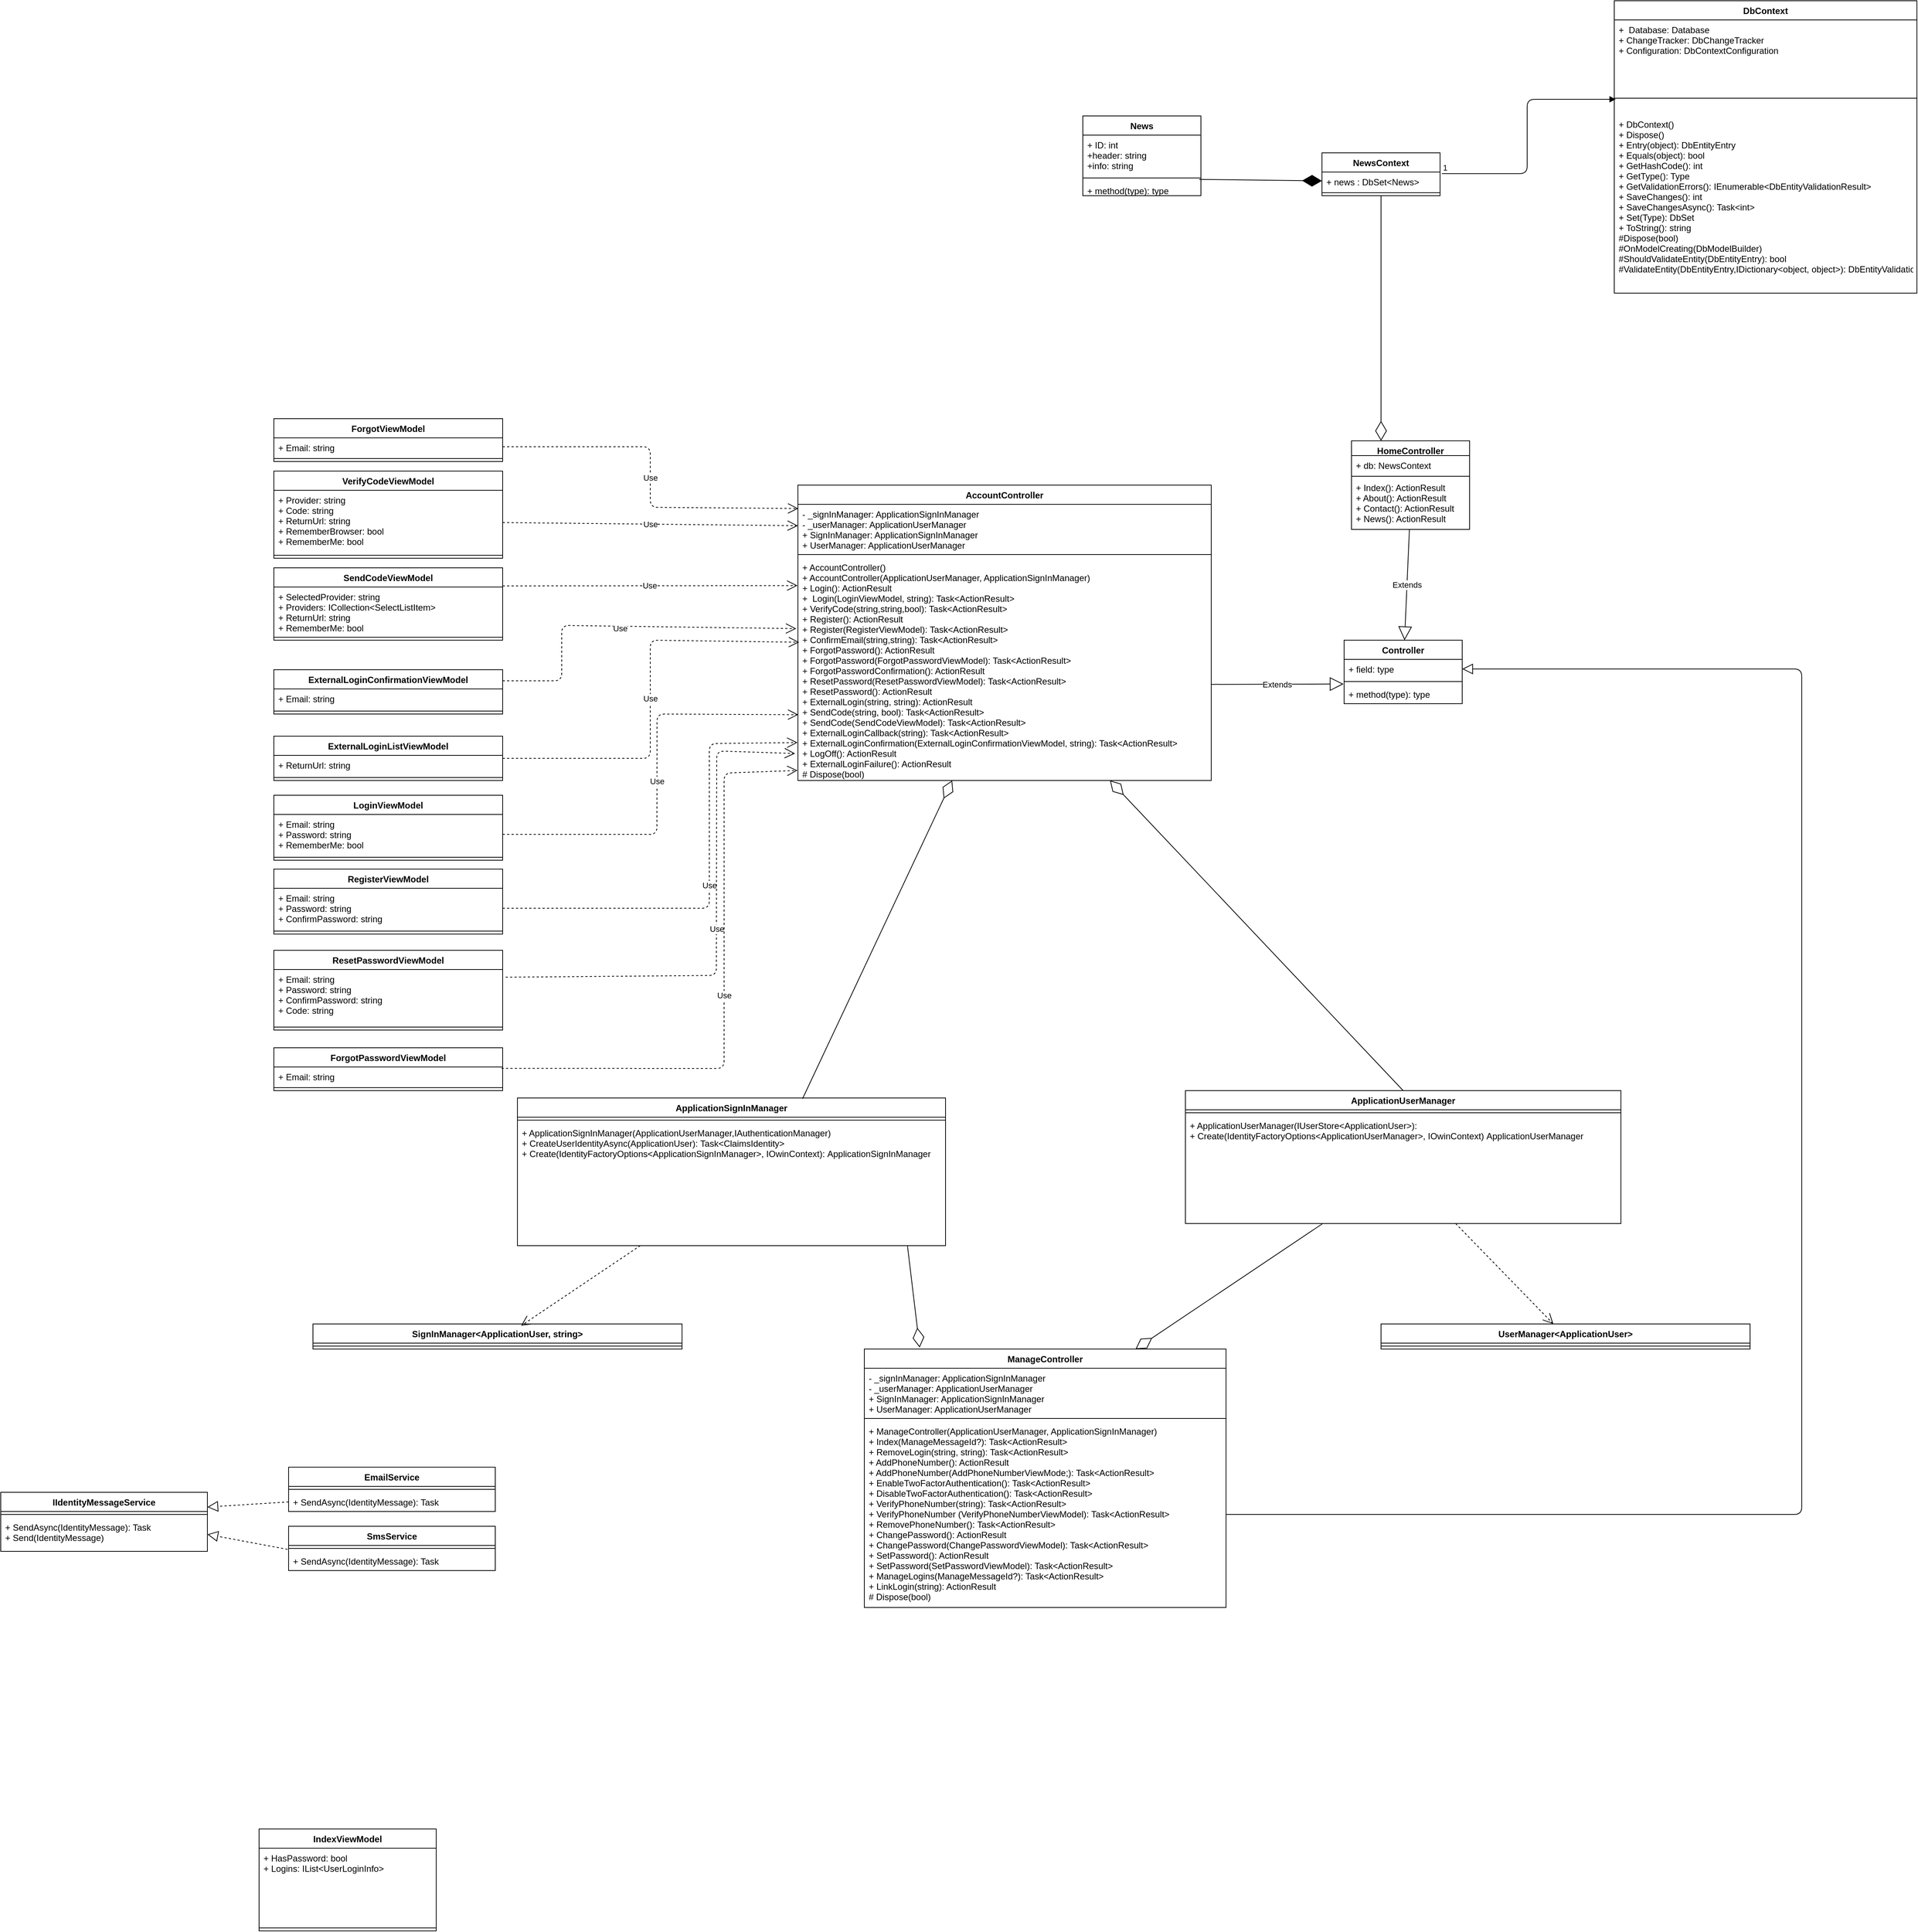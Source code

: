 <mxfile version="13.8.8" type="github">
  <diagram id="Sbx0GXn4tXm3XvbkGRji" name="Page-1">
    <mxGraphModel dx="4316" dy="1868" grid="1" gridSize="10" guides="1" tooltips="1" connect="1" arrows="1" fold="1" page="1" pageScale="1" pageWidth="827" pageHeight="1169" math="0" shadow="0">
      <root>
        <mxCell id="0" />
        <mxCell id="1" parent="0" />
        <mxCell id="Md9Q1ksKVu-VzgbBf-Te-3" value="EmailService" style="swimlane;fontStyle=1;align=center;verticalAlign=top;childLayout=stackLayout;horizontal=1;startSize=26;horizontalStack=0;resizeParent=1;resizeParentMax=0;resizeLast=0;collapsible=1;marginBottom=0;" parent="1" vertex="1">
          <mxGeometry x="-1490" y="2420" width="280" height="60" as="geometry">
            <mxRectangle x="-693" y="10" width="110" height="26" as="alternateBounds" />
          </mxGeometry>
        </mxCell>
        <mxCell id="Md9Q1ksKVu-VzgbBf-Te-5" value="" style="line;strokeWidth=1;fillColor=none;align=left;verticalAlign=middle;spacingTop=-1;spacingLeft=3;spacingRight=3;rotatable=0;labelPosition=right;points=[];portConstraint=eastwest;" parent="Md9Q1ksKVu-VzgbBf-Te-3" vertex="1">
          <mxGeometry y="26" width="280" height="8" as="geometry" />
        </mxCell>
        <mxCell id="Md9Q1ksKVu-VzgbBf-Te-6" value="+ SendAsync(IdentityMessage): Task&#xa;" style="text;strokeColor=none;fillColor=none;align=left;verticalAlign=top;spacingLeft=4;spacingRight=4;overflow=hidden;rotatable=0;points=[[0,0.5],[1,0.5]];portConstraint=eastwest;" parent="Md9Q1ksKVu-VzgbBf-Te-3" vertex="1">
          <mxGeometry y="34" width="280" height="26" as="geometry" />
        </mxCell>
        <mxCell id="Md9Q1ksKVu-VzgbBf-Te-7" value="SmsService" style="swimlane;fontStyle=1;align=center;verticalAlign=top;childLayout=stackLayout;horizontal=1;startSize=26;horizontalStack=0;resizeParent=1;resizeParentMax=0;resizeLast=0;collapsible=1;marginBottom=0;" parent="1" vertex="1">
          <mxGeometry x="-1490" y="2500" width="280" height="60" as="geometry">
            <mxRectangle x="-693" y="90" width="100" height="26" as="alternateBounds" />
          </mxGeometry>
        </mxCell>
        <mxCell id="Md9Q1ksKVu-VzgbBf-Te-8" value="" style="line;strokeWidth=1;fillColor=none;align=left;verticalAlign=middle;spacingTop=-1;spacingLeft=3;spacingRight=3;rotatable=0;labelPosition=right;points=[];portConstraint=eastwest;" parent="Md9Q1ksKVu-VzgbBf-Te-7" vertex="1">
          <mxGeometry y="26" width="280" height="8" as="geometry" />
        </mxCell>
        <mxCell id="Md9Q1ksKVu-VzgbBf-Te-9" value="+ SendAsync(IdentityMessage): Task&#xa;" style="text;strokeColor=none;fillColor=none;align=left;verticalAlign=top;spacingLeft=4;spacingRight=4;overflow=hidden;rotatable=0;points=[[0,0.5],[1,0.5]];portConstraint=eastwest;" parent="Md9Q1ksKVu-VzgbBf-Te-7" vertex="1">
          <mxGeometry y="34" width="280" height="26" as="geometry" />
        </mxCell>
        <mxCell id="Md9Q1ksKVu-VzgbBf-Te-10" value="ApplicationUserManager" style="swimlane;fontStyle=1;align=center;verticalAlign=top;childLayout=stackLayout;horizontal=1;startSize=26;horizontalStack=0;resizeParent=1;resizeParentMax=0;resizeLast=0;collapsible=1;marginBottom=0;" parent="1" vertex="1">
          <mxGeometry x="-275" y="1910" width="590" height="180" as="geometry">
            <mxRectangle x="-820" y="180" width="170" height="26" as="alternateBounds" />
          </mxGeometry>
        </mxCell>
        <mxCell id="Md9Q1ksKVu-VzgbBf-Te-11" value="" style="line;strokeWidth=1;fillColor=none;align=left;verticalAlign=middle;spacingTop=-1;spacingLeft=3;spacingRight=3;rotatable=0;labelPosition=right;points=[];portConstraint=eastwest;" parent="Md9Q1ksKVu-VzgbBf-Te-10" vertex="1">
          <mxGeometry y="26" width="590" height="8" as="geometry" />
        </mxCell>
        <mxCell id="Md9Q1ksKVu-VzgbBf-Te-12" value="+ ApplicationUserManager(IUserStore&lt;ApplicationUser&gt;): &#xa;+ Create(IdentityFactoryOptions&lt;ApplicationUserManager&gt;, IOwinContext) ApplicationUserManager" style="text;strokeColor=none;fillColor=none;align=left;verticalAlign=top;spacingLeft=4;spacingRight=4;overflow=hidden;rotatable=0;points=[[0,0.5],[1,0.5]];portConstraint=eastwest;" parent="Md9Q1ksKVu-VzgbBf-Te-10" vertex="1">
          <mxGeometry y="34" width="590" height="146" as="geometry" />
        </mxCell>
        <mxCell id="Md9Q1ksKVu-VzgbBf-Te-14" value="ApplicationSignInManager" style="swimlane;fontStyle=1;align=center;verticalAlign=top;childLayout=stackLayout;horizontal=1;startSize=26;horizontalStack=0;resizeParent=1;resizeParentMax=0;resizeLast=0;collapsible=1;marginBottom=0;" parent="1" vertex="1">
          <mxGeometry x="-1180" y="1920" width="580" height="200" as="geometry">
            <mxRectangle x="-827" y="420" width="190" height="26" as="alternateBounds" />
          </mxGeometry>
        </mxCell>
        <mxCell id="Md9Q1ksKVu-VzgbBf-Te-16" value="" style="line;strokeWidth=1;fillColor=none;align=left;verticalAlign=middle;spacingTop=-1;spacingLeft=3;spacingRight=3;rotatable=0;labelPosition=right;points=[];portConstraint=eastwest;" parent="Md9Q1ksKVu-VzgbBf-Te-14" vertex="1">
          <mxGeometry y="26" width="580" height="8" as="geometry" />
        </mxCell>
        <mxCell id="Md9Q1ksKVu-VzgbBf-Te-17" value="+ ApplicationSignInManager(ApplicationUserManager,IAuthenticationManager)&#xa;+ CreateUserIdentityAsync(ApplicationUser): Task&lt;ClaimsIdentity&gt;&#xa;+ Create(IdentityFactoryOptions&lt;ApplicationSignInManager&gt;, IOwinContext): ApplicationSignInManager" style="text;strokeColor=none;fillColor=none;align=left;verticalAlign=top;spacingLeft=4;spacingRight=4;overflow=hidden;rotatable=0;points=[[0,0.5],[1,0.5]];portConstraint=eastwest;" parent="Md9Q1ksKVu-VzgbBf-Te-14" vertex="1">
          <mxGeometry y="34" width="580" height="166" as="geometry" />
        </mxCell>
        <mxCell id="Md9Q1ksKVu-VzgbBf-Te-21" value="IIdentityMessageService" style="swimlane;fontStyle=1;align=center;verticalAlign=top;childLayout=stackLayout;horizontal=1;startSize=26;horizontalStack=0;resizeParent=1;resizeParentMax=0;resizeLast=0;collapsible=1;marginBottom=0;" parent="1" vertex="1">
          <mxGeometry x="-1880" y="2454" width="280" height="80" as="geometry">
            <mxRectangle x="-330" y="50" width="170" height="26" as="alternateBounds" />
          </mxGeometry>
        </mxCell>
        <mxCell id="Md9Q1ksKVu-VzgbBf-Te-22" value="" style="line;strokeWidth=1;fillColor=none;align=left;verticalAlign=middle;spacingTop=-1;spacingLeft=3;spacingRight=3;rotatable=0;labelPosition=right;points=[];portConstraint=eastwest;" parent="Md9Q1ksKVu-VzgbBf-Te-21" vertex="1">
          <mxGeometry y="26" width="280" height="8" as="geometry" />
        </mxCell>
        <mxCell id="Md9Q1ksKVu-VzgbBf-Te-23" value="+ SendAsync(IdentityMessage): Task&#xa;+ Send(IdentityMessage)" style="text;strokeColor=none;fillColor=none;align=left;verticalAlign=top;spacingLeft=4;spacingRight=4;overflow=hidden;rotatable=0;points=[[0,0.5],[1,0.5]];portConstraint=eastwest;" parent="Md9Q1ksKVu-VzgbBf-Te-21" vertex="1">
          <mxGeometry y="34" width="280" height="46" as="geometry" />
        </mxCell>
        <mxCell id="Md9Q1ksKVu-VzgbBf-Te-26" value="" style="endArrow=block;dashed=1;endFill=0;endSize=12;html=1;entryX=1;entryY=0.25;entryDx=0;entryDy=0;exitX=0;exitY=0.5;exitDx=0;exitDy=0;" parent="1" source="Md9Q1ksKVu-VzgbBf-Te-6" target="Md9Q1ksKVu-VzgbBf-Te-21" edge="1">
          <mxGeometry width="160" relative="1" as="geometry">
            <mxPoint x="-1217" y="2470" as="sourcePoint" />
            <mxPoint x="-1057" y="2470" as="targetPoint" />
          </mxGeometry>
        </mxCell>
        <mxCell id="Md9Q1ksKVu-VzgbBf-Te-27" value="UserManager&lt;ApplicationUser&gt;" style="swimlane;fontStyle=1;align=center;verticalAlign=top;childLayout=stackLayout;horizontal=1;startSize=26;horizontalStack=0;resizeParent=1;resizeParentMax=0;resizeLast=0;collapsible=1;marginBottom=0;" parent="1" vertex="1">
          <mxGeometry x="-10" y="2226" width="500" height="34" as="geometry">
            <mxRectangle x="-80" y="320" width="210" height="26" as="alternateBounds" />
          </mxGeometry>
        </mxCell>
        <mxCell id="Md9Q1ksKVu-VzgbBf-Te-28" value="" style="line;strokeWidth=1;fillColor=none;align=left;verticalAlign=middle;spacingTop=-1;spacingLeft=3;spacingRight=3;rotatable=0;labelPosition=right;points=[];portConstraint=eastwest;" parent="Md9Q1ksKVu-VzgbBf-Te-27" vertex="1">
          <mxGeometry y="26" width="500" height="8" as="geometry" />
        </mxCell>
        <mxCell id="Md9Q1ksKVu-VzgbBf-Te-35" value="SignInManager&lt;ApplicationUser, string&gt;" style="swimlane;fontStyle=1;align=center;verticalAlign=top;childLayout=stackLayout;horizontal=1;startSize=26;horizontalStack=0;resizeParent=1;resizeParentMax=0;resizeLast=0;collapsible=1;marginBottom=0;" parent="1" vertex="1">
          <mxGeometry x="-1457" y="2226" width="500" height="34" as="geometry">
            <mxRectangle x="-80" y="420" width="280" height="26" as="alternateBounds" />
          </mxGeometry>
        </mxCell>
        <mxCell id="Md9Q1ksKVu-VzgbBf-Te-36" value="" style="line;strokeWidth=1;fillColor=none;align=left;verticalAlign=middle;spacingTop=-1;spacingLeft=3;spacingRight=3;rotatable=0;labelPosition=right;points=[];portConstraint=eastwest;" parent="Md9Q1ksKVu-VzgbBf-Te-35" vertex="1">
          <mxGeometry y="26" width="500" height="8" as="geometry" />
        </mxCell>
        <mxCell id="Md9Q1ksKVu-VzgbBf-Te-37" value="&lt;span style=&quot;color: rgba(0 , 0 , 0 , 0) ; font-family: monospace ; font-size: 0px ; background-color: rgb(248 , 249 , 250)&quot;&gt;%3CmxGraphModel%3E%3Croot%3E%3CmxCell%20id%3D%220%22%2F%3E%3CmxCell%20id%3D%221%22%20parent%3D%220%22%2F%3E%3CmxCell%20id%3D%222%22%20value%3D%22Use%22%20style%3D%22endArrow%3Dopen%3BendSize%3D12%3Bdashed%3D1%3Bhtml%3D1%3B%22%20edge%3D%221%22%20parent%3D%221%22%3E%3CmxGeometry%20width%3D%22160%22%20relative%3D%221%22%20as%3D%22geometry%22%3E%3CmxPoint%20x%3D%22-240%22%20y%3D%22350%22%20as%3D%22sourcePoint%22%2F%3E%3CmxPoint%20x%3D%22-80%22%20y%3D%22350%22%20as%3D%22targetPoint%22%2F%3E%3C%2FmxGeometry%3E%3C%2FmxCell%3E%3C%2Froot%3E%3C%2FmxGraphModel%3E&lt;/span&gt;" style="endArrow=open;endSize=12;dashed=1;html=1;entryX=0.564;entryY=0.071;entryDx=0;entryDy=0;entryPerimeter=0;" parent="1" source="Md9Q1ksKVu-VzgbBf-Te-17" target="Md9Q1ksKVu-VzgbBf-Te-35" edge="1">
          <mxGeometry width="160" relative="1" as="geometry">
            <mxPoint x="-247" y="430" as="sourcePoint" />
            <mxPoint x="-80" y="430" as="targetPoint" />
          </mxGeometry>
        </mxCell>
        <mxCell id="Md9Q1ksKVu-VzgbBf-Te-31" value="&lt;span style=&quot;color: rgba(0 , 0 , 0 , 0) ; font-family: monospace ; font-size: 0px ; background-color: rgb(248 , 249 , 250)&quot;&gt;%3CmxGraphModel%3E%3Croot%3E%3CmxCell%20id%3D%220%22%2F%3E%3CmxCell%20id%3D%221%22%20parent%3D%220%22%2F%3E%3CmxCell%20id%3D%222%22%20value%3D%22Use%22%20style%3D%22endArrow%3Dopen%3BendSize%3D12%3Bdashed%3D1%3Bhtml%3D1%3B%22%20edge%3D%221%22%20parent%3D%221%22%3E%3CmxGeometry%20width%3D%22160%22%20relative%3D%221%22%20as%3D%22geometry%22%3E%3CmxPoint%20x%3D%22-240%22%20y%3D%22350%22%20as%3D%22sourcePoint%22%2F%3E%3CmxPoint%20x%3D%22-80%22%20y%3D%22350%22%20as%3D%22targetPoint%22%2F%3E%3C%2FmxGeometry%3E%3C%2FmxCell%3E%3C%2Froot%3E%3C%2FmxGraphModel%3E&lt;/span&gt;" style="endArrow=open;endSize=12;dashed=1;html=1;" parent="1" source="Md9Q1ksKVu-VzgbBf-Te-12" target="Md9Q1ksKVu-VzgbBf-Te-27" edge="1">
          <mxGeometry width="160" relative="1" as="geometry">
            <mxPoint x="-240" y="350" as="sourcePoint" />
            <mxPoint x="-80" y="350" as="targetPoint" />
          </mxGeometry>
        </mxCell>
        <mxCell id="Md9Q1ksKVu-VzgbBf-Te-25" value="" style="endArrow=block;dashed=1;endFill=0;endSize=12;html=1;exitX=-0.005;exitY=-0.104;exitDx=0;exitDy=0;exitPerimeter=0;entryX=1;entryY=0.5;entryDx=0;entryDy=0;" parent="1" source="Md9Q1ksKVu-VzgbBf-Te-9" target="Md9Q1ksKVu-VzgbBf-Te-23" edge="1">
          <mxGeometry width="160" relative="1" as="geometry">
            <mxPoint x="-1217" y="2530" as="sourcePoint" />
            <mxPoint x="-1137" y="2489" as="targetPoint" />
            <Array as="points" />
          </mxGeometry>
        </mxCell>
        <mxCell id="Md9Q1ksKVu-VzgbBf-Te-38" value="News" style="swimlane;fontStyle=1;align=center;verticalAlign=top;childLayout=stackLayout;horizontal=1;startSize=26;horizontalStack=0;resizeParent=1;resizeParentMax=0;resizeLast=0;collapsible=1;marginBottom=0;fontColor=none;" parent="1" vertex="1">
          <mxGeometry x="-414" y="590" width="160" height="108" as="geometry" />
        </mxCell>
        <mxCell id="Md9Q1ksKVu-VzgbBf-Te-39" value="+ ID: int&#xa;+header: string&#xa;+info: string" style="text;strokeColor=none;fillColor=none;align=left;verticalAlign=top;spacingLeft=4;spacingRight=4;overflow=hidden;rotatable=0;points=[[0,0.5],[1,0.5]];portConstraint=eastwest;" parent="Md9Q1ksKVu-VzgbBf-Te-38" vertex="1">
          <mxGeometry y="26" width="160" height="54" as="geometry" />
        </mxCell>
        <mxCell id="Md9Q1ksKVu-VzgbBf-Te-40" value="" style="line;strokeWidth=1;fillColor=none;align=left;verticalAlign=middle;spacingTop=-1;spacingLeft=3;spacingRight=3;rotatable=0;labelPosition=right;points=[];portConstraint=eastwest;" parent="Md9Q1ksKVu-VzgbBf-Te-38" vertex="1">
          <mxGeometry y="80" width="160" height="8" as="geometry" />
        </mxCell>
        <mxCell id="Md9Q1ksKVu-VzgbBf-Te-41" value="+ method(type): type" style="text;strokeColor=none;fillColor=none;align=left;verticalAlign=top;spacingLeft=4;spacingRight=4;overflow=hidden;rotatable=0;points=[[0,0.5],[1,0.5]];portConstraint=eastwest;" parent="Md9Q1ksKVu-VzgbBf-Te-38" vertex="1">
          <mxGeometry y="88" width="160" height="20" as="geometry" />
        </mxCell>
        <mxCell id="Md9Q1ksKVu-VzgbBf-Te-42" value="NewsContext" style="swimlane;fontStyle=1;align=center;verticalAlign=top;childLayout=stackLayout;horizontal=1;startSize=26;horizontalStack=0;resizeParent=1;resizeParentMax=0;resizeLast=0;collapsible=1;marginBottom=0;fontColor=none;" parent="1" vertex="1">
          <mxGeometry x="-90" y="640" width="160" height="58" as="geometry" />
        </mxCell>
        <mxCell id="Md9Q1ksKVu-VzgbBf-Te-43" value="+ news : DbSet&lt;News&gt;" style="text;strokeColor=none;fillColor=none;align=left;verticalAlign=top;spacingLeft=4;spacingRight=4;overflow=hidden;rotatable=0;points=[[0,0.5],[1,0.5]];portConstraint=eastwest;" parent="Md9Q1ksKVu-VzgbBf-Te-42" vertex="1">
          <mxGeometry y="26" width="160" height="24" as="geometry" />
        </mxCell>
        <mxCell id="Md9Q1ksKVu-VzgbBf-Te-44" value="" style="line;strokeWidth=1;fillColor=none;align=left;verticalAlign=middle;spacingTop=-1;spacingLeft=3;spacingRight=3;rotatable=0;labelPosition=right;points=[];portConstraint=eastwest;" parent="Md9Q1ksKVu-VzgbBf-Te-42" vertex="1">
          <mxGeometry y="50" width="160" height="8" as="geometry" />
        </mxCell>
        <mxCell id="Md9Q1ksKVu-VzgbBf-Te-46" value="DbContext" style="swimlane;fontStyle=1;align=center;verticalAlign=top;childLayout=stackLayout;horizontal=1;startSize=26;horizontalStack=0;resizeParent=1;resizeParentMax=0;resizeLast=0;collapsible=1;marginBottom=0;fontColor=none;" parent="1" vertex="1">
          <mxGeometry x="306" y="434" width="410" height="396" as="geometry" />
        </mxCell>
        <mxCell id="Md9Q1ksKVu-VzgbBf-Te-47" value="+  Database: Database&#xa;+ ChangeTracker: DbChangeTracker&#xa;+ Configuration: DbContextConfiguration&#xa;" style="text;strokeColor=none;fillColor=none;align=left;verticalAlign=top;spacingLeft=4;spacingRight=4;overflow=hidden;rotatable=0;points=[[0,0.5],[1,0.5]];portConstraint=eastwest;" parent="Md9Q1ksKVu-VzgbBf-Te-46" vertex="1">
          <mxGeometry y="26" width="410" height="84" as="geometry" />
        </mxCell>
        <mxCell id="Md9Q1ksKVu-VzgbBf-Te-48" value="" style="line;strokeWidth=1;fillColor=none;align=left;verticalAlign=middle;spacingTop=-1;spacingLeft=3;spacingRight=3;rotatable=0;labelPosition=right;points=[];portConstraint=eastwest;" parent="Md9Q1ksKVu-VzgbBf-Te-46" vertex="1">
          <mxGeometry y="110" width="410" height="44" as="geometry" />
        </mxCell>
        <mxCell id="Md9Q1ksKVu-VzgbBf-Te-49" value="+ DbContext()&#xa;+ Dispose()&#xa;+ Entry(object): DbEntityEntry&#xa;+ Equals(object): bool&#xa;+ GetHashCode(): int&#xa;+ GetType(): Type&#xa;+ GetValidationErrors(): IEnumerable&lt;DbEntityValidationResult&gt;&#xa;+ SaveChanges(): int&#xa;+ SaveChangesAsync(): Task&lt;int&gt;&#xa;+ Set(Type): DbSet&#xa;+ ToString(): string&#xa;#Dispose(bool)&#xa;#OnModelCreating(DbModelBuilder)&#xa;#ShouldValidateEntity(DbEntityEntry): bool&#xa;#ValidateEntity(DbEntityEntry,IDictionary&lt;object, object&gt;): DbEntityValidationResult" style="text;strokeColor=none;fillColor=none;align=left;verticalAlign=top;spacingLeft=4;spacingRight=4;overflow=hidden;rotatable=0;points=[[0,0.5],[1,0.5]];portConstraint=eastwest;" parent="Md9Q1ksKVu-VzgbBf-Te-46" vertex="1">
          <mxGeometry y="154" width="410" height="242" as="geometry" />
        </mxCell>
        <mxCell id="Md9Q1ksKVu-VzgbBf-Te-51" value="" style="endArrow=diamondThin;endFill=1;endSize=24;html=1;strokeColor=#000000;fontColor=none;exitX=0.986;exitY=-0.103;exitDx=0;exitDy=0;exitPerimeter=0;entryX=0;entryY=0.5;entryDx=0;entryDy=0;" parent="1" source="Md9Q1ksKVu-VzgbBf-Te-41" target="Md9Q1ksKVu-VzgbBf-Te-43" edge="1">
          <mxGeometry width="160" relative="1" as="geometry">
            <mxPoint x="-694" y="547" as="sourcePoint" />
            <mxPoint x="-534" y="547" as="targetPoint" />
          </mxGeometry>
        </mxCell>
        <mxCell id="Md9Q1ksKVu-VzgbBf-Te-52" value="&lt;br&gt;" style="endArrow=block;endFill=1;html=1;edgeStyle=orthogonalEdgeStyle;align=left;verticalAlign=top;strokeColor=#000000;fontColor=none;entryX=0.005;entryY=0.533;entryDx=0;entryDy=0;entryPerimeter=0;exitX=1.015;exitY=0.088;exitDx=0;exitDy=0;exitPerimeter=0;" parent="1" source="Md9Q1ksKVu-VzgbBf-Te-43" target="Md9Q1ksKVu-VzgbBf-Te-48" edge="1">
          <mxGeometry x="-0.268" y="43" relative="1" as="geometry">
            <mxPoint x="-414" y="547" as="sourcePoint" />
            <mxPoint x="-254" y="547" as="targetPoint" />
            <mxPoint x="1" as="offset" />
          </mxGeometry>
        </mxCell>
        <mxCell id="Md9Q1ksKVu-VzgbBf-Te-53" value="1" style="edgeLabel;resizable=0;html=1;align=left;verticalAlign=bottom;" parent="Md9Q1ksKVu-VzgbBf-Te-52" connectable="0" vertex="1">
          <mxGeometry x="-1" relative="1" as="geometry" />
        </mxCell>
        <mxCell id="pVynjSqwM0Nfen8HJApY-1" value="HomeController" style="swimlane;fontStyle=1;align=center;verticalAlign=top;childLayout=stackLayout;horizontal=1;startSize=20;horizontalStack=0;resizeParent=1;resizeParentMax=0;resizeLast=0;collapsible=1;marginBottom=0;" parent="1" vertex="1">
          <mxGeometry x="-50" y="1030" width="160" height="120" as="geometry" />
        </mxCell>
        <mxCell id="pVynjSqwM0Nfen8HJApY-2" value="+ db: NewsContext" style="text;strokeColor=none;fillColor=none;align=left;verticalAlign=top;spacingLeft=4;spacingRight=4;overflow=hidden;rotatable=0;points=[[0,0.5],[1,0.5]];portConstraint=eastwest;" parent="pVynjSqwM0Nfen8HJApY-1" vertex="1">
          <mxGeometry y="20" width="160" height="26" as="geometry" />
        </mxCell>
        <mxCell id="pVynjSqwM0Nfen8HJApY-3" value="" style="line;strokeWidth=1;fillColor=none;align=left;verticalAlign=middle;spacingTop=-1;spacingLeft=3;spacingRight=3;rotatable=0;labelPosition=right;points=[];portConstraint=eastwest;" parent="pVynjSqwM0Nfen8HJApY-1" vertex="1">
          <mxGeometry y="46" width="160" height="4" as="geometry" />
        </mxCell>
        <mxCell id="pVynjSqwM0Nfen8HJApY-4" value="+ Index(): ActionResult&#xa;+ About(): ActionResult&#xa;+ Contact(): ActionResult&#xa;+ News(): ActionResult" style="text;strokeColor=none;fillColor=none;align=left;verticalAlign=top;spacingLeft=4;spacingRight=4;overflow=hidden;rotatable=0;points=[[0,0.5],[1,0.5]];portConstraint=eastwest;" parent="pVynjSqwM0Nfen8HJApY-1" vertex="1">
          <mxGeometry y="50" width="160" height="70" as="geometry" />
        </mxCell>
        <mxCell id="pVynjSqwM0Nfen8HJApY-5" value="AccountController" style="swimlane;fontStyle=1;align=center;verticalAlign=top;childLayout=stackLayout;horizontal=1;startSize=26;horizontalStack=0;resizeParent=1;resizeParentMax=0;resizeLast=0;collapsible=1;marginBottom=0;" parent="1" vertex="1">
          <mxGeometry x="-800" y="1090" width="560" height="400" as="geometry" />
        </mxCell>
        <mxCell id="pVynjSqwM0Nfen8HJApY-6" value="- _signInManager: ApplicationSignInManager&#xa;- _userManager: ApplicationUserManager&#xa;+ SignInManager: ApplicationSignInManager&#xa;+ UserManager: ApplicationUserManager" style="text;strokeColor=none;fillColor=none;align=left;verticalAlign=top;spacingLeft=4;spacingRight=4;overflow=hidden;rotatable=0;points=[[0,0.5],[1,0.5]];portConstraint=eastwest;" parent="pVynjSqwM0Nfen8HJApY-5" vertex="1">
          <mxGeometry y="26" width="560" height="64" as="geometry" />
        </mxCell>
        <mxCell id="pVynjSqwM0Nfen8HJApY-7" value="" style="line;strokeWidth=1;fillColor=none;align=left;verticalAlign=middle;spacingTop=-1;spacingLeft=3;spacingRight=3;rotatable=0;labelPosition=right;points=[];portConstraint=eastwest;" parent="pVynjSqwM0Nfen8HJApY-5" vertex="1">
          <mxGeometry y="90" width="560" height="8" as="geometry" />
        </mxCell>
        <mxCell id="pVynjSqwM0Nfen8HJApY-8" value="+ AccountController()&#xa;+ AccountController(ApplicationUserManager, ApplicationSignInManager)&#xa;+ Login(): ActionResult&#xa;+  Login(LoginViewModel, string): Task&lt;ActionResult&gt;&#xa;+ VerifyCode(string,string,bool): Task&lt;ActionResult&gt;&#xa;+ Register(): ActionResult&#xa;+ Register(RegisterViewModel): Task&lt;ActionResult&gt;&#xa;+ ConfirmEmail(string,string): Task&lt;ActionResult&gt;&#xa;+ ForgotPassword(): ActionResult&#xa;+ ForgotPassword(ForgotPasswordViewModel): Task&lt;ActionResult&gt;&#xa;+ ForgotPasswordConfirmation(): ActionResult&#xa;+ ResetPassword(ResetPasswordViewModel): Task&lt;ActionResult&gt;&#xa;+ ResetPassword(): ActionResult&#xa;+ ExternalLogin(string, string): ActionResult&#xa;+ SendCode(string, bool): Task&lt;ActionResult&gt;&#xa;+ SendCode(SendCodeViewModel): Task&lt;ActionResult&gt;&#xa;+ ExternalLoginCallback(string): Task&lt;ActionResult&gt;&#xa;+ ExternalLoginConfirmation(ExternalLoginConfirmationViewModel, string): Task&lt;ActionResult&gt;&#xa;+ LogOff(): ActionResult&#xa;+ ExternalLoginFailure(): ActionResult&#xa;# Dispose(bool)" style="text;strokeColor=none;fillColor=none;align=left;verticalAlign=top;spacingLeft=4;spacingRight=4;overflow=hidden;rotatable=0;points=[[0,0.5],[1,0.5]];portConstraint=eastwest;" parent="pVynjSqwM0Nfen8HJApY-5" vertex="1">
          <mxGeometry y="98" width="560" height="302" as="geometry" />
        </mxCell>
        <mxCell id="pVynjSqwM0Nfen8HJApY-9" value="ManageController" style="swimlane;fontStyle=1;align=center;verticalAlign=top;childLayout=stackLayout;horizontal=1;startSize=26;horizontalStack=0;resizeParent=1;resizeParentMax=0;resizeLast=0;collapsible=1;marginBottom=0;" parent="1" vertex="1">
          <mxGeometry x="-710" y="2260" width="490" height="350" as="geometry" />
        </mxCell>
        <mxCell id="pVynjSqwM0Nfen8HJApY-10" value="- _signInManager: ApplicationSignInManager&#xa;- _userManager: ApplicationUserManager&#xa;+ SignInManager: ApplicationSignInManager&#xa;+ UserManager: ApplicationUserManager" style="text;strokeColor=none;fillColor=none;align=left;verticalAlign=top;spacingLeft=4;spacingRight=4;overflow=hidden;rotatable=0;points=[[0,0.5],[1,0.5]];portConstraint=eastwest;" parent="pVynjSqwM0Nfen8HJApY-9" vertex="1">
          <mxGeometry y="26" width="490" height="64" as="geometry" />
        </mxCell>
        <mxCell id="pVynjSqwM0Nfen8HJApY-11" value="" style="line;strokeWidth=1;fillColor=none;align=left;verticalAlign=middle;spacingTop=-1;spacingLeft=3;spacingRight=3;rotatable=0;labelPosition=right;points=[];portConstraint=eastwest;" parent="pVynjSqwM0Nfen8HJApY-9" vertex="1">
          <mxGeometry y="90" width="490" height="8" as="geometry" />
        </mxCell>
        <mxCell id="pVynjSqwM0Nfen8HJApY-12" value="+ ManageController(ApplicationUserManager, ApplicationSignInManager)&#xa;+ Index(ManageMessageId?): Task&lt;ActionResult&gt;&#xa;+ RemoveLogin(string, string): Task&lt;ActionResult&gt;&#xa;+ AddPhoneNumber(): ActionResult&#xa;+ AddPhoneNumber(AddPhoneNumberViewMode;): Task&lt;ActionResult&gt;&#xa;+ EnableTwoFactorAuthentication(): Task&lt;ActionResult&gt;&#xa;+ DisableTwoFactorAuthentication(): Task&lt;ActionResult&gt;&#xa;+ VerifyPhoneNumber(string): Task&lt;ActionResult&gt;&#xa;+ VerifyPhoneNumber (VerifyPhoneNumberViewModel): Task&lt;ActionResult&gt;&#xa;+ RemovePhoneNumber(): Task&lt;ActionResult&gt;&#xa;+ ChangePassword(): ActionResult&#xa;+ ChangePassword(ChangePasswordViewModel): Task&lt;ActionResult&gt;&#xa;+ SetPassword(): ActionResult&#xa;+ SetPassword(SetPasswordViewModel): Task&lt;ActionResult&gt;&#xa;+ ManageLogins(ManageMessageId?): Task&lt;ActionResult&gt;&#xa;+ LinkLogin(string): ActionResult&#xa;# Dispose(bool)&#xa;" style="text;strokeColor=none;fillColor=none;align=left;verticalAlign=top;spacingLeft=4;spacingRight=4;overflow=hidden;rotatable=0;points=[[0,0.5],[1,0.5]];portConstraint=eastwest;" parent="pVynjSqwM0Nfen8HJApY-9" vertex="1">
          <mxGeometry y="98" width="490" height="252" as="geometry" />
        </mxCell>
        <mxCell id="8OlmYxYKlDtIvl2QsDU7-5" value="Controller&#xa;" style="swimlane;fontStyle=1;align=center;verticalAlign=top;childLayout=stackLayout;horizontal=1;startSize=26;horizontalStack=0;resizeParent=1;resizeParentMax=0;resizeLast=0;collapsible=1;marginBottom=0;" parent="1" vertex="1">
          <mxGeometry x="-60" y="1300" width="160" height="86" as="geometry" />
        </mxCell>
        <mxCell id="8OlmYxYKlDtIvl2QsDU7-6" value="+ field: type" style="text;strokeColor=none;fillColor=none;align=left;verticalAlign=top;spacingLeft=4;spacingRight=4;overflow=hidden;rotatable=0;points=[[0,0.5],[1,0.5]];portConstraint=eastwest;" parent="8OlmYxYKlDtIvl2QsDU7-5" vertex="1">
          <mxGeometry y="26" width="160" height="26" as="geometry" />
        </mxCell>
        <mxCell id="8OlmYxYKlDtIvl2QsDU7-7" value="" style="line;strokeWidth=1;fillColor=none;align=left;verticalAlign=middle;spacingTop=-1;spacingLeft=3;spacingRight=3;rotatable=0;labelPosition=right;points=[];portConstraint=eastwest;" parent="8OlmYxYKlDtIvl2QsDU7-5" vertex="1">
          <mxGeometry y="52" width="160" height="8" as="geometry" />
        </mxCell>
        <mxCell id="8OlmYxYKlDtIvl2QsDU7-8" value="+ method(type): type" style="text;strokeColor=none;fillColor=none;align=left;verticalAlign=top;spacingLeft=4;spacingRight=4;overflow=hidden;rotatable=0;points=[[0,0.5],[1,0.5]];portConstraint=eastwest;" parent="8OlmYxYKlDtIvl2QsDU7-5" vertex="1">
          <mxGeometry y="60" width="160" height="26" as="geometry" />
        </mxCell>
        <mxCell id="8OlmYxYKlDtIvl2QsDU7-9" value="" style="endArrow=diamondThin;endFill=0;endSize=24;html=1;entryX=0.153;entryY=-0.006;entryDx=0;entryDy=0;entryPerimeter=0;exitX=0.911;exitY=0.998;exitDx=0;exitDy=0;exitPerimeter=0;" parent="1" source="Md9Q1ksKVu-VzgbBf-Te-17" target="pVynjSqwM0Nfen8HJApY-9" edge="1">
          <mxGeometry width="160" relative="1" as="geometry">
            <mxPoint x="-630" y="1880" as="sourcePoint" />
            <mxPoint x="-470" y="1880" as="targetPoint" />
          </mxGeometry>
        </mxCell>
        <mxCell id="8OlmYxYKlDtIvl2QsDU7-10" value="" style="endArrow=diamondThin;endFill=0;endSize=24;html=1;entryX=0.75;entryY=0;entryDx=0;entryDy=0;" parent="1" source="Md9Q1ksKVu-VzgbBf-Te-12" target="pVynjSqwM0Nfen8HJApY-9" edge="1">
          <mxGeometry width="160" relative="1" as="geometry">
            <mxPoint x="-370.0" y="1844.768" as="sourcePoint" />
            <mxPoint x="-363.41" y="1920" as="targetPoint" />
          </mxGeometry>
        </mxCell>
        <mxCell id="8OlmYxYKlDtIvl2QsDU7-11" value="" style="endArrow=diamondThin;endFill=0;endSize=24;html=1;exitX=0.666;exitY=0.005;exitDx=0;exitDy=0;exitPerimeter=0;" parent="1" source="Md9Q1ksKVu-VzgbBf-Te-14" target="pVynjSqwM0Nfen8HJApY-8" edge="1">
          <mxGeometry width="160" relative="1" as="geometry">
            <mxPoint x="-641.734" y="1540" as="sourcePoint" />
            <mxPoint x="-760" y="1627.0" as="targetPoint" />
          </mxGeometry>
        </mxCell>
        <mxCell id="8OlmYxYKlDtIvl2QsDU7-12" value="" style="endArrow=diamondThin;endFill=0;endSize=24;html=1;exitX=0.5;exitY=0;exitDx=0;exitDy=0;" parent="1" source="Md9Q1ksKVu-VzgbBf-Te-10" target="pVynjSqwM0Nfen8HJApY-8" edge="1">
          <mxGeometry width="160" relative="1" as="geometry">
            <mxPoint x="-360.0" y="1684" as="sourcePoint" />
            <mxPoint x="-212.285" y="1520" as="targetPoint" />
          </mxGeometry>
        </mxCell>
        <mxCell id="8OlmYxYKlDtIvl2QsDU7-15" value="" style="endArrow=block;dashed=0;endFill=0;endSize=12;html=1;entryX=1;entryY=0.5;entryDx=0;entryDy=0;exitX=1;exitY=0.5;exitDx=0;exitDy=0;" parent="1" source="pVynjSqwM0Nfen8HJApY-12" target="8OlmYxYKlDtIvl2QsDU7-6" edge="1">
          <mxGeometry width="160" relative="1" as="geometry">
            <mxPoint x="23.5" y="1480" as="sourcePoint" />
            <mxPoint x="16.5" y="1628" as="targetPoint" />
            <Array as="points">
              <mxPoint x="560" y="2484" />
              <mxPoint x="560" y="1339" />
            </Array>
          </mxGeometry>
        </mxCell>
        <mxCell id="8OlmYxYKlDtIvl2QsDU7-16" value="ExternalLoginConfirmationViewModel" style="swimlane;fontStyle=1;align=center;verticalAlign=top;childLayout=stackLayout;horizontal=1;startSize=26;horizontalStack=0;resizeParent=1;resizeParentMax=0;resizeLast=0;collapsible=1;marginBottom=0;" parent="1" vertex="1">
          <mxGeometry x="-1510" y="1340" width="310" height="60" as="geometry" />
        </mxCell>
        <mxCell id="8OlmYxYKlDtIvl2QsDU7-17" value="+ Email: string" style="text;strokeColor=none;fillColor=none;align=left;verticalAlign=top;spacingLeft=4;spacingRight=4;overflow=hidden;rotatable=0;points=[[0,0.5],[1,0.5]];portConstraint=eastwest;" parent="8OlmYxYKlDtIvl2QsDU7-16" vertex="1">
          <mxGeometry y="26" width="310" height="26" as="geometry" />
        </mxCell>
        <mxCell id="8OlmYxYKlDtIvl2QsDU7-18" value="" style="line;strokeWidth=1;fillColor=none;align=left;verticalAlign=middle;spacingTop=-1;spacingLeft=3;spacingRight=3;rotatable=0;labelPosition=right;points=[];portConstraint=eastwest;" parent="8OlmYxYKlDtIvl2QsDU7-16" vertex="1">
          <mxGeometry y="52" width="310" height="8" as="geometry" />
        </mxCell>
        <mxCell id="8OlmYxYKlDtIvl2QsDU7-20" value="ExternalLoginListViewModel" style="swimlane;fontStyle=1;align=center;verticalAlign=top;childLayout=stackLayout;horizontal=1;startSize=26;horizontalStack=0;resizeParent=1;resizeParentMax=0;resizeLast=0;collapsible=1;marginBottom=0;" parent="1" vertex="1">
          <mxGeometry x="-1510" y="1430" width="310" height="60" as="geometry" />
        </mxCell>
        <mxCell id="8OlmYxYKlDtIvl2QsDU7-21" value="+ ReturnUrl: string" style="text;strokeColor=none;fillColor=none;align=left;verticalAlign=top;spacingLeft=4;spacingRight=4;overflow=hidden;rotatable=0;points=[[0,0.5],[1,0.5]];portConstraint=eastwest;" parent="8OlmYxYKlDtIvl2QsDU7-20" vertex="1">
          <mxGeometry y="26" width="310" height="26" as="geometry" />
        </mxCell>
        <mxCell id="8OlmYxYKlDtIvl2QsDU7-22" value="" style="line;strokeWidth=1;fillColor=none;align=left;verticalAlign=middle;spacingTop=-1;spacingLeft=3;spacingRight=3;rotatable=0;labelPosition=right;points=[];portConstraint=eastwest;" parent="8OlmYxYKlDtIvl2QsDU7-20" vertex="1">
          <mxGeometry y="52" width="310" height="8" as="geometry" />
        </mxCell>
        <mxCell id="8OlmYxYKlDtIvl2QsDU7-23" value="Use" style="endArrow=open;endSize=12;dashed=1;html=1;exitX=1;exitY=0.25;exitDx=0;exitDy=0;entryX=-0.004;entryY=0.319;entryDx=0;entryDy=0;entryPerimeter=0;" parent="1" source="8OlmYxYKlDtIvl2QsDU7-16" target="pVynjSqwM0Nfen8HJApY-8" edge="1">
          <mxGeometry x="-0.01" y="-3" width="160" relative="1" as="geometry">
            <mxPoint x="-1200" y="1370" as="sourcePoint" />
            <mxPoint x="-800" y="1271" as="targetPoint" />
            <Array as="points">
              <mxPoint x="-1120" y="1355" />
              <mxPoint x="-1120" y="1280" />
            </Array>
            <mxPoint as="offset" />
          </mxGeometry>
        </mxCell>
        <mxCell id="8OlmYxYKlDtIvl2QsDU7-24" value="Use" style="endArrow=open;endSize=12;dashed=1;html=1;exitX=1;exitY=0.5;exitDx=0;exitDy=0;entryX=0.003;entryY=0.38;entryDx=0;entryDy=0;entryPerimeter=0;" parent="1" source="8OlmYxYKlDtIvl2QsDU7-20" target="pVynjSqwM0Nfen8HJApY-8" edge="1">
          <mxGeometry width="160" relative="1" as="geometry">
            <mxPoint x="-1200" y="1442.48" as="sourcePoint" />
            <mxPoint x="-800" y="1297.526" as="targetPoint" />
            <Array as="points">
              <mxPoint x="-1000" y="1460" />
              <mxPoint x="-1000" y="1300" />
            </Array>
          </mxGeometry>
        </mxCell>
        <mxCell id="8OlmYxYKlDtIvl2QsDU7-25" value="SendCodeViewModel" style="swimlane;fontStyle=1;align=center;verticalAlign=top;childLayout=stackLayout;horizontal=1;startSize=26;horizontalStack=0;resizeParent=1;resizeParentMax=0;resizeLast=0;collapsible=1;marginBottom=0;" parent="1" vertex="1">
          <mxGeometry x="-1510" y="1202" width="310" height="98" as="geometry" />
        </mxCell>
        <mxCell id="8OlmYxYKlDtIvl2QsDU7-26" value="+ SelectedProvider: string&#xa;+ Providers: ICollection&lt;SelectListItem&gt;&#xa;+ ReturnUrl: string&#xa;+ RememberMe: bool" style="text;strokeColor=none;fillColor=none;align=left;verticalAlign=top;spacingLeft=4;spacingRight=4;overflow=hidden;rotatable=0;points=[[0,0.5],[1,0.5]];portConstraint=eastwest;" parent="8OlmYxYKlDtIvl2QsDU7-25" vertex="1">
          <mxGeometry y="26" width="310" height="64" as="geometry" />
        </mxCell>
        <mxCell id="8OlmYxYKlDtIvl2QsDU7-27" value="" style="line;strokeWidth=1;fillColor=none;align=left;verticalAlign=middle;spacingTop=-1;spacingLeft=3;spacingRight=3;rotatable=0;labelPosition=right;points=[];portConstraint=eastwest;" parent="8OlmYxYKlDtIvl2QsDU7-25" vertex="1">
          <mxGeometry y="90" width="310" height="8" as="geometry" />
        </mxCell>
        <mxCell id="8OlmYxYKlDtIvl2QsDU7-28" value="VerifyCodeViewModel" style="swimlane;fontStyle=1;align=center;verticalAlign=top;childLayout=stackLayout;horizontal=1;startSize=26;horizontalStack=0;resizeParent=1;resizeParentMax=0;resizeLast=0;collapsible=1;marginBottom=0;" parent="1" vertex="1">
          <mxGeometry x="-1510" y="1071" width="310" height="118" as="geometry" />
        </mxCell>
        <mxCell id="8OlmYxYKlDtIvl2QsDU7-29" value="+ Provider: string&#xa;+ Code: string&#xa;+ ReturnUrl: string&#xa;+ RememberBrowser: bool&#xa;+ RememberMe: bool" style="text;strokeColor=none;fillColor=none;align=left;verticalAlign=top;spacingLeft=4;spacingRight=4;overflow=hidden;rotatable=0;points=[[0,0.5],[1,0.5]];portConstraint=eastwest;" parent="8OlmYxYKlDtIvl2QsDU7-28" vertex="1">
          <mxGeometry y="26" width="310" height="84" as="geometry" />
        </mxCell>
        <mxCell id="8OlmYxYKlDtIvl2QsDU7-30" value="" style="line;strokeWidth=1;fillColor=none;align=left;verticalAlign=middle;spacingTop=-1;spacingLeft=3;spacingRight=3;rotatable=0;labelPosition=right;points=[];portConstraint=eastwest;" parent="8OlmYxYKlDtIvl2QsDU7-28" vertex="1">
          <mxGeometry y="110" width="310" height="8" as="geometry" />
        </mxCell>
        <mxCell id="8OlmYxYKlDtIvl2QsDU7-31" value="ForgotViewModel" style="swimlane;fontStyle=1;align=center;verticalAlign=top;childLayout=stackLayout;horizontal=1;startSize=26;horizontalStack=0;resizeParent=1;resizeParentMax=0;resizeLast=0;collapsible=1;marginBottom=0;" parent="1" vertex="1">
          <mxGeometry x="-1510" y="1000" width="310" height="58" as="geometry" />
        </mxCell>
        <mxCell id="8OlmYxYKlDtIvl2QsDU7-32" value="+ Email: string" style="text;strokeColor=none;fillColor=none;align=left;verticalAlign=top;spacingLeft=4;spacingRight=4;overflow=hidden;rotatable=0;points=[[0,0.5],[1,0.5]];portConstraint=eastwest;" parent="8OlmYxYKlDtIvl2QsDU7-31" vertex="1">
          <mxGeometry y="26" width="310" height="24" as="geometry" />
        </mxCell>
        <mxCell id="8OlmYxYKlDtIvl2QsDU7-33" value="" style="line;strokeWidth=1;fillColor=none;align=left;verticalAlign=middle;spacingTop=-1;spacingLeft=3;spacingRight=3;rotatable=0;labelPosition=right;points=[];portConstraint=eastwest;" parent="8OlmYxYKlDtIvl2QsDU7-31" vertex="1">
          <mxGeometry y="50" width="310" height="8" as="geometry" />
        </mxCell>
        <mxCell id="8OlmYxYKlDtIvl2QsDU7-34" value="LoginViewModel" style="swimlane;fontStyle=1;align=center;verticalAlign=top;childLayout=stackLayout;horizontal=1;startSize=26;horizontalStack=0;resizeParent=1;resizeParentMax=0;resizeLast=0;collapsible=1;marginBottom=0;" parent="1" vertex="1">
          <mxGeometry x="-1510" y="1510" width="310" height="88" as="geometry" />
        </mxCell>
        <mxCell id="8OlmYxYKlDtIvl2QsDU7-35" value="+ Email: string&#xa;+ Password: string&#xa;+ RememberMe: bool" style="text;strokeColor=none;fillColor=none;align=left;verticalAlign=top;spacingLeft=4;spacingRight=4;overflow=hidden;rotatable=0;points=[[0,0.5],[1,0.5]];portConstraint=eastwest;" parent="8OlmYxYKlDtIvl2QsDU7-34" vertex="1">
          <mxGeometry y="26" width="310" height="54" as="geometry" />
        </mxCell>
        <mxCell id="8OlmYxYKlDtIvl2QsDU7-36" value="" style="line;strokeWidth=1;fillColor=none;align=left;verticalAlign=middle;spacingTop=-1;spacingLeft=3;spacingRight=3;rotatable=0;labelPosition=right;points=[];portConstraint=eastwest;" parent="8OlmYxYKlDtIvl2QsDU7-34" vertex="1">
          <mxGeometry y="80" width="310" height="8" as="geometry" />
        </mxCell>
        <mxCell id="8OlmYxYKlDtIvl2QsDU7-37" value="RegisterViewModel" style="swimlane;fontStyle=1;align=center;verticalAlign=top;childLayout=stackLayout;horizontal=1;startSize=26;horizontalStack=0;resizeParent=1;resizeParentMax=0;resizeLast=0;collapsible=1;marginBottom=0;" parent="1" vertex="1">
          <mxGeometry x="-1510" y="1610" width="310" height="88" as="geometry" />
        </mxCell>
        <mxCell id="8OlmYxYKlDtIvl2QsDU7-38" value="+ Email: string&#xa;+ Password: string&#xa;+ ConfirmPassword: string" style="text;strokeColor=none;fillColor=none;align=left;verticalAlign=top;spacingLeft=4;spacingRight=4;overflow=hidden;rotatable=0;points=[[0,0.5],[1,0.5]];portConstraint=eastwest;" parent="8OlmYxYKlDtIvl2QsDU7-37" vertex="1">
          <mxGeometry y="26" width="310" height="54" as="geometry" />
        </mxCell>
        <mxCell id="8OlmYxYKlDtIvl2QsDU7-39" value="" style="line;strokeWidth=1;fillColor=none;align=left;verticalAlign=middle;spacingTop=-1;spacingLeft=3;spacingRight=3;rotatable=0;labelPosition=right;points=[];portConstraint=eastwest;" parent="8OlmYxYKlDtIvl2QsDU7-37" vertex="1">
          <mxGeometry y="80" width="310" height="8" as="geometry" />
        </mxCell>
        <mxCell id="8OlmYxYKlDtIvl2QsDU7-41" value="ResetPasswordViewModel" style="swimlane;fontStyle=1;align=center;verticalAlign=top;childLayout=stackLayout;horizontal=1;startSize=26;horizontalStack=0;resizeParent=1;resizeParentMax=0;resizeLast=0;collapsible=1;marginBottom=0;" parent="1" vertex="1">
          <mxGeometry x="-1510" y="1720" width="310" height="108" as="geometry" />
        </mxCell>
        <mxCell id="8OlmYxYKlDtIvl2QsDU7-42" value="+ Email: string&#xa;+ Password: string&#xa;+ ConfirmPassword: string&#xa;+ Code: string" style="text;strokeColor=none;fillColor=none;align=left;verticalAlign=top;spacingLeft=4;spacingRight=4;overflow=hidden;rotatable=0;points=[[0,0.5],[1,0.5]];portConstraint=eastwest;" parent="8OlmYxYKlDtIvl2QsDU7-41" vertex="1">
          <mxGeometry y="26" width="310" height="74" as="geometry" />
        </mxCell>
        <mxCell id="8OlmYxYKlDtIvl2QsDU7-43" value="" style="line;strokeWidth=1;fillColor=none;align=left;verticalAlign=middle;spacingTop=-1;spacingLeft=3;spacingRight=3;rotatable=0;labelPosition=right;points=[];portConstraint=eastwest;" parent="8OlmYxYKlDtIvl2QsDU7-41" vertex="1">
          <mxGeometry y="100" width="310" height="8" as="geometry" />
        </mxCell>
        <mxCell id="8OlmYxYKlDtIvl2QsDU7-44" value="ForgotPasswordViewModel" style="swimlane;fontStyle=1;align=center;verticalAlign=top;childLayout=stackLayout;horizontal=1;startSize=26;horizontalStack=0;resizeParent=1;resizeParentMax=0;resizeLast=0;collapsible=1;marginBottom=0;" parent="1" vertex="1">
          <mxGeometry x="-1510" y="1852" width="310" height="58" as="geometry" />
        </mxCell>
        <mxCell id="8OlmYxYKlDtIvl2QsDU7-45" value="+ Email: string" style="text;strokeColor=none;fillColor=none;align=left;verticalAlign=top;spacingLeft=4;spacingRight=4;overflow=hidden;rotatable=0;points=[[0,0.5],[1,0.5]];portConstraint=eastwest;" parent="8OlmYxYKlDtIvl2QsDU7-44" vertex="1">
          <mxGeometry y="26" width="310" height="24" as="geometry" />
        </mxCell>
        <mxCell id="8OlmYxYKlDtIvl2QsDU7-46" value="" style="line;strokeWidth=1;fillColor=none;align=left;verticalAlign=middle;spacingTop=-1;spacingLeft=3;spacingRight=3;rotatable=0;labelPosition=right;points=[];portConstraint=eastwest;" parent="8OlmYxYKlDtIvl2QsDU7-44" vertex="1">
          <mxGeometry y="50" width="310" height="8" as="geometry" />
        </mxCell>
        <mxCell id="8OlmYxYKlDtIvl2QsDU7-47" value="Use" style="endArrow=open;endSize=12;dashed=1;html=1;exitX=1;exitY=0.25;exitDx=0;exitDy=0;entryX=-0.001;entryY=0.126;entryDx=0;entryDy=0;entryPerimeter=0;" parent="1" source="8OlmYxYKlDtIvl2QsDU7-25" target="pVynjSqwM0Nfen8HJApY-8" edge="1">
          <mxGeometry width="160" relative="1" as="geometry">
            <mxPoint x="-1228" y="1270.83" as="sourcePoint" />
            <mxPoint x="-827.44" y="1100" as="targetPoint" />
          </mxGeometry>
        </mxCell>
        <mxCell id="8OlmYxYKlDtIvl2QsDU7-48" value="Use" style="endArrow=open;endSize=12;dashed=1;html=1;" parent="1" source="8OlmYxYKlDtIvl2QsDU7-29" target="pVynjSqwM0Nfen8HJApY-6" edge="1">
          <mxGeometry width="160" relative="1" as="geometry">
            <mxPoint x="-1199" y="1129" as="sourcePoint" />
            <mxPoint x="-800" y="1129.282" as="targetPoint" />
          </mxGeometry>
        </mxCell>
        <mxCell id="8OlmYxYKlDtIvl2QsDU7-49" value="Use" style="endArrow=open;endSize=12;dashed=1;html=1;entryX=0.001;entryY=0.089;entryDx=0;entryDy=0;entryPerimeter=0;exitX=1;exitY=0.5;exitDx=0;exitDy=0;" parent="1" source="8OlmYxYKlDtIvl2QsDU7-32" target="pVynjSqwM0Nfen8HJApY-6" edge="1">
          <mxGeometry width="160" relative="1" as="geometry">
            <mxPoint x="-1220" y="1050.001" as="sourcePoint" />
            <mxPoint x="-820" y="1054.312" as="targetPoint" />
            <Array as="points">
              <mxPoint x="-1000" y="1038" />
              <mxPoint x="-1000" y="1120" />
            </Array>
          </mxGeometry>
        </mxCell>
        <mxCell id="8OlmYxYKlDtIvl2QsDU7-50" value="Use" style="endArrow=open;endSize=12;dashed=1;html=1;exitX=1;exitY=0.5;exitDx=0;exitDy=0;entryX=0.001;entryY=0.705;entryDx=0;entryDy=0;entryPerimeter=0;" parent="1" source="8OlmYxYKlDtIvl2QsDU7-35" target="pVynjSqwM0Nfen8HJApY-8" edge="1">
          <mxGeometry width="160" relative="1" as="geometry">
            <mxPoint x="-1190.84" y="1560" as="sourcePoint" />
            <mxPoint x="-789.16" y="1402.76" as="targetPoint" />
            <Array as="points">
              <mxPoint x="-991" y="1563" />
              <mxPoint x="-990.84" y="1400" />
            </Array>
          </mxGeometry>
        </mxCell>
        <mxCell id="8OlmYxYKlDtIvl2QsDU7-53" value="Use" style="endArrow=open;endSize=12;dashed=1;html=1;exitX=1;exitY=0.5;exitDx=0;exitDy=0;entryX=-0.001;entryY=0.83;entryDx=0;entryDy=0;entryPerimeter=0;" parent="1" source="8OlmYxYKlDtIvl2QsDU7-38" target="pVynjSqwM0Nfen8HJApY-8" edge="1">
          <mxGeometry width="160" relative="1" as="geometry">
            <mxPoint x="-1160" y="1650" as="sourcePoint" />
            <mxPoint x="-799" y="1480" as="targetPoint" />
            <Array as="points">
              <mxPoint x="-920" y="1663" />
              <mxPoint x="-920" y="1440" />
            </Array>
          </mxGeometry>
        </mxCell>
        <mxCell id="8OlmYxYKlDtIvl2QsDU7-54" value="Use" style="endArrow=open;endSize=12;dashed=1;html=1;exitX=1.013;exitY=0.141;exitDx=0;exitDy=0;exitPerimeter=0;entryX=-0.007;entryY=0.879;entryDx=0;entryDy=0;entryPerimeter=0;" parent="1" source="8OlmYxYKlDtIvl2QsDU7-42" target="pVynjSqwM0Nfen8HJApY-8" edge="1">
          <mxGeometry width="160" relative="1" as="geometry">
            <mxPoint x="-1190.5" y="1754" as="sourcePoint" />
            <mxPoint x="-810" y="1479" as="targetPoint" />
            <Array as="points">
              <mxPoint x="-910.5" y="1754" />
              <mxPoint x="-910" y="1450" />
            </Array>
          </mxGeometry>
        </mxCell>
        <mxCell id="8OlmYxYKlDtIvl2QsDU7-55" value="Use" style="endArrow=open;endSize=12;dashed=1;html=1;exitX=0.995;exitY=0.077;exitDx=0;exitDy=0;exitPerimeter=0;entryX=-0.001;entryY=0.955;entryDx=0;entryDy=0;entryPerimeter=0;" parent="1" source="8OlmYxYKlDtIvl2QsDU7-45" target="pVynjSqwM0Nfen8HJApY-8" edge="1">
          <mxGeometry width="160" relative="1" as="geometry">
            <mxPoint x="-1186.02" y="1866.434" as="sourcePoint" />
            <mxPoint x="-793.97" y="1563.458" as="targetPoint" />
            <Array as="points">
              <mxPoint x="-900" y="1880" />
              <mxPoint x="-900" y="1480" />
            </Array>
          </mxGeometry>
        </mxCell>
        <mxCell id="8OlmYxYKlDtIvl2QsDU7-61" value="" style="endArrow=diamondThin;endFill=0;endSize=24;html=1;exitX=0.5;exitY=1;exitDx=0;exitDy=0;entryX=0.25;entryY=0;entryDx=0;entryDy=0;" parent="1" source="Md9Q1ksKVu-VzgbBf-Te-42" target="pVynjSqwM0Nfen8HJApY-1" edge="1">
          <mxGeometry width="160" relative="1" as="geometry">
            <mxPoint x="-30" y="900" as="sourcePoint" />
            <mxPoint x="130" y="900" as="targetPoint" />
          </mxGeometry>
        </mxCell>
        <mxCell id="8OlmYxYKlDtIvl2QsDU7-62" value="Extends" style="endArrow=block;endSize=16;endFill=0;html=1;" parent="1" source="pVynjSqwM0Nfen8HJApY-4" target="8OlmYxYKlDtIvl2QsDU7-5" edge="1">
          <mxGeometry width="160" relative="1" as="geometry">
            <mxPoint x="20" y="1220" as="sourcePoint" />
            <mxPoint x="180" y="1220" as="targetPoint" />
          </mxGeometry>
        </mxCell>
        <mxCell id="8OlmYxYKlDtIvl2QsDU7-64" value="Extends" style="endArrow=block;endSize=16;endFill=0;html=1;exitX=0.999;exitY=0.569;exitDx=0;exitDy=0;exitPerimeter=0;entryX=-0.005;entryY=-0.024;entryDx=0;entryDy=0;entryPerimeter=0;" parent="1" source="pVynjSqwM0Nfen8HJApY-8" target="8OlmYxYKlDtIvl2QsDU7-8" edge="1">
          <mxGeometry width="160" relative="1" as="geometry">
            <mxPoint x="-133.425" y="1202" as="sourcePoint" />
            <mxPoint x="-140.004" y="1352" as="targetPoint" />
          </mxGeometry>
        </mxCell>
        <mxCell id="8OlmYxYKlDtIvl2QsDU7-66" value="IndexViewModel" style="swimlane;fontStyle=1;align=center;verticalAlign=top;childLayout=stackLayout;horizontal=1;startSize=26;horizontalStack=0;resizeParent=1;resizeParentMax=0;resizeLast=0;collapsible=1;marginBottom=0;" parent="1" vertex="1">
          <mxGeometry x="-1530" y="2910" width="240" height="138" as="geometry" />
        </mxCell>
        <mxCell id="8OlmYxYKlDtIvl2QsDU7-67" value="+ HasPassword: bool&#xa;+ Logins: IList&lt;UserLoginInfo&gt;" style="text;strokeColor=none;fillColor=none;align=left;verticalAlign=top;spacingLeft=4;spacingRight=4;overflow=hidden;rotatable=0;points=[[0,0.5],[1,0.5]];portConstraint=eastwest;" parent="8OlmYxYKlDtIvl2QsDU7-66" vertex="1">
          <mxGeometry y="26" width="240" height="104" as="geometry" />
        </mxCell>
        <mxCell id="8OlmYxYKlDtIvl2QsDU7-68" value="" style="line;strokeWidth=1;fillColor=none;align=left;verticalAlign=middle;spacingTop=-1;spacingLeft=3;spacingRight=3;rotatable=0;labelPosition=right;points=[];portConstraint=eastwest;" parent="8OlmYxYKlDtIvl2QsDU7-66" vertex="1">
          <mxGeometry y="130" width="240" height="8" as="geometry" />
        </mxCell>
      </root>
    </mxGraphModel>
  </diagram>
</mxfile>

